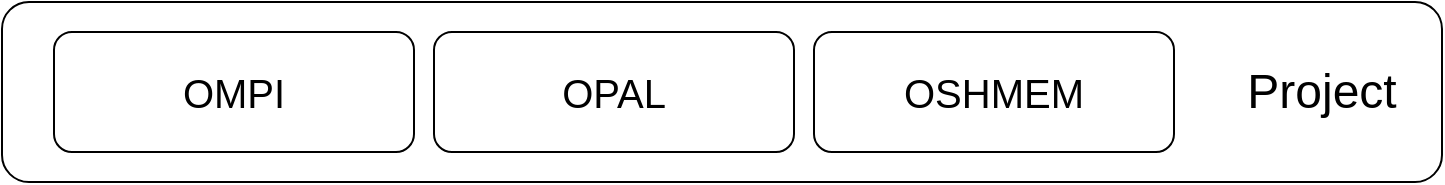 <mxfile version="28.2.2">
  <diagram name="第 1 页" id="wNidYjlRUk_YImZ4RDnf">
    <mxGraphModel dx="1169" dy="653" grid="1" gridSize="10" guides="1" tooltips="1" connect="1" arrows="1" fold="1" page="1" pageScale="1" pageWidth="827" pageHeight="1169" math="0" shadow="0">
      <root>
        <mxCell id="0" />
        <mxCell id="1" parent="0" />
        <mxCell id="UUYAaIaJkXPnobtH8tyP-1" value="&lt;blockquote style=&quot;margin: 0 0 0 40px; border: none; padding: 0px;&quot;&gt;&lt;blockquote style=&quot;margin: 0 0 0 40px; border: none; padding: 0px;&quot;&gt;&lt;blockquote style=&quot;margin: 0 0 0 40px; border: none; padding: 0px;&quot;&gt;&lt;blockquote style=&quot;margin: 0 0 0 40px; border: none; padding: 0px;&quot;&gt;&lt;blockquote style=&quot;margin: 0 0 0 40px; border: none; padding: 0px;&quot;&gt;&lt;blockquote style=&quot;margin: 0 0 0 40px; border: none; padding: 0px;&quot;&gt;&lt;blockquote style=&quot;margin: 0 0 0 40px; border: none; padding: 0px;&quot;&gt;&lt;blockquote style=&quot;margin: 0 0 0 40px; border: none; padding: 0px;&quot;&gt;&lt;blockquote style=&quot;margin: 0 0 0 40px; border: none; padding: 0px;&quot;&gt;&lt;blockquote style=&quot;margin: 0 0 0 40px; border: none; padding: 0px;&quot;&gt;&lt;blockquote style=&quot;margin: 0 0 0 40px; border: none; padding: 0px;&quot;&gt;&lt;blockquote style=&quot;margin: 0 0 0 40px; border: none; padding: 0px;&quot;&gt;&lt;blockquote style=&quot;margin: 0 0 0 40px; border: none; padding: 0px;&quot;&gt;&lt;blockquote style=&quot;margin: 0 0 0 40px; border: none; padding: 0px;&quot;&gt;&lt;blockquote style=&quot;margin: 0 0 0 40px; border: none; padding: 0px;&quot;&gt;&lt;div style=&quot;text-align: justify;&quot;&gt;&lt;span style=&quot;font-size: 24px; background-color: transparent; color: light-dark(rgb(0, 0, 0), rgb(255, 255, 255));&quot;&gt;Project&lt;/span&gt;&lt;/div&gt;&lt;/blockquote&gt;&lt;/blockquote&gt;&lt;/blockquote&gt;&lt;/blockquote&gt;&lt;/blockquote&gt;&lt;/blockquote&gt;&lt;/blockquote&gt;&lt;/blockquote&gt;&lt;/blockquote&gt;&lt;/blockquote&gt;&lt;/blockquote&gt;&lt;/blockquote&gt;&lt;/blockquote&gt;&lt;/blockquote&gt;&lt;/blockquote&gt;" style="rounded=1;whiteSpace=wrap;html=1;align=center;" vertex="1" parent="1">
          <mxGeometry x="54" y="20" width="720" height="90" as="geometry" />
        </mxCell>
        <mxCell id="UUYAaIaJkXPnobtH8tyP-2" value="OMPI" style="rounded=1;whiteSpace=wrap;html=1;fontSize=20;" vertex="1" parent="1">
          <mxGeometry x="80" y="35" width="180" height="60" as="geometry" />
        </mxCell>
        <mxCell id="UUYAaIaJkXPnobtH8tyP-4" value="OPAL" style="rounded=1;whiteSpace=wrap;html=1;fontSize=20;" vertex="1" parent="1">
          <mxGeometry x="270" y="35" width="180" height="60" as="geometry" />
        </mxCell>
        <mxCell id="UUYAaIaJkXPnobtH8tyP-5" value="OSHMEM" style="rounded=1;whiteSpace=wrap;html=1;fontSize=20;" vertex="1" parent="1">
          <mxGeometry x="460" y="35" width="180" height="60" as="geometry" />
        </mxCell>
      </root>
    </mxGraphModel>
  </diagram>
</mxfile>
